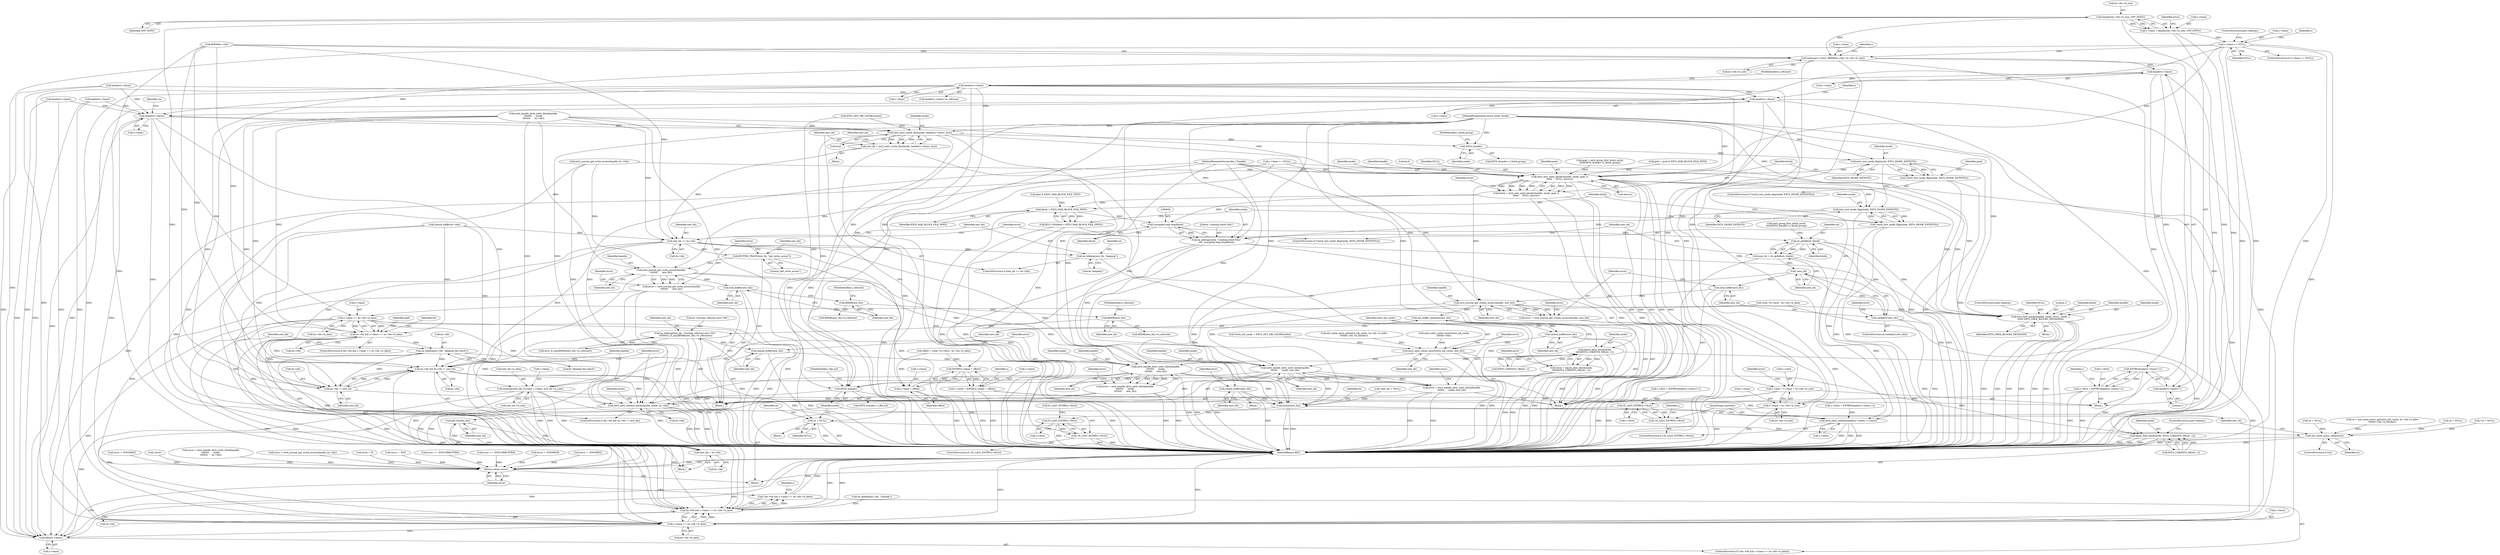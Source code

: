 digraph "0_linux_82939d7999dfc1f1998c4b1c12e2f19edbdff272_3@API" {
"1000312" [label="(Call,kmalloc(bs->bh->b_size, GFP_NOFS))"];
"1000308" [label="(Call,s->base = kmalloc(bs->bh->b_size, GFP_NOFS))"];
"1000324" [label="(Call,s->base == NULL)"];
"1000330" [label="(Call,memcpy(s->base, BHDR(bs->bh), bs->bh->b_size))"];
"1000349" [label="(Call,header(s->base))"];
"1000347" [label="(Call,ENTRY(header(s->base)+1))"];
"1000343" [label="(Call,s->first = ENTRY(header(s->base)+1))"];
"1000484" [label="(Call,IS_LAST_ENTRY(s->first))"];
"1000483" [label="(Call,!IS_LAST_ENTRY(s->first))"];
"1000499" [label="(Call,IS_LAST_ENTRY(s->first))"];
"1000498" [label="(Call,!IS_LAST_ENTRY(s->first))"];
"1000348" [label="(Call,header(s->base)+1)"];
"1000356" [label="(Call,header(s->base))"];
"1000367" [label="(Call,ENTRY(s->base + offset))"];
"1000363" [label="(Call,s->here = ENTRY(s->base + offset))"];
"1000488" [label="(Call,ext4_xattr_rehash(header(s->base), s->here))"];
"1000368" [label="(Call,s->base + offset)"];
"1000373" [label="(Call,s->end = s->base + bs->bh->b_size)"];
"1000377" [label="(Call,s->base + bs->bh->b_size)"];
"1000489" [label="(Call,header(s->base))"];
"1000508" [label="(Call,header(s->base))"];
"1000506" [label="(Call,ext4_xattr_cache_find(inode, header(s->base), &ce))"];
"1000504" [label="(Call,new_bh = ext4_xattr_cache_find(inode, header(s->base), &ce))"];
"1000518" [label="(Call,new_bh == bs->bh)"];
"1000523" [label="(Call,ea_bdebug(new_bh, \"keeping\"))"];
"1000539" [label="(Call,BUFFER_TRACE(new_bh, \"get_write_access\"))"];
"1000544" [label="(Call,ext4_journal_get_write_access(handle,\n\t\t\t\t\t\t\t\t      new_bh))"];
"1000542" [label="(Call,error = ext4_journal_get_write_access(handle,\n\t\t\t\t\t\t\t\t      new_bh))"];
"1000783" [label="(Return,return error;)"];
"1000550" [label="(Call,lock_buffer(new_bh))"];
"1000555" [label="(Call,BHDR(new_bh))"];
"1000564" [label="(Call,BHDR(new_bh))"];
"1000559" [label="(Call,ea_bdebug(new_bh, \"reusing; refcount now=%d\",\n \t\t\t\t\tle32_to_cpu(BHDR(new_bh)->h_refcount)))"];
"1000567" [label="(Call,unlock_buffer(new_bh))"];
"1000571" [label="(Call,ext4_handle_dirty_xattr_block(handle,\n\t\t\t\t\t\t\t\t      inode,\n\t\t\t\t\t\t\t\t      new_bh))"];
"1000569" [label="(Call,error = ext4_handle_dirty_xattr_block(handle,\n\t\t\t\t\t\t\t\t      inode,\n\t\t\t\t\t\t\t\t      new_bh))"];
"1000729" [label="(Call,EXT4_I(inode))"];
"1000748" [label="(Call,ext4_xattr_release_block(handle, inode, bs->bh))"];
"1000766" [label="(Call,bs->bh && s->base == bs->bh->b_data)"];
"1000765" [label="(Call,!(bs->bh && s->base == bs->bh->b_data))"];
"1000762" [label="(Call,brelse(new_bh))"];
"1000786" [label="(Call,dquot_free_block(inode, EXT4_C2B(EXT4_SB(sb), 1)))"];
"1000739" [label="(Call,bs->bh && bs->bh != new_bh)"];
"1000743" [label="(Call,bs->bh != new_bh)"];
"1000530" [label="(Call,dquot_alloc_block(inode,\n\t\t\t\t\t\tEXT4_C2B(EXT4_SB(sb), 1)))"];
"1000528" [label="(Call,error = dquot_alloc_block(inode,\n\t\t\t\t\t\tEXT4_C2B(EXT4_SB(sb), 1)))"];
"1000620" [label="(Call,EXT4_I(inode))"];
"1000625" [label="(Call,ext4_test_inode_flag(inode, EXT4_INODE_EXTENTS))"];
"1000624" [label="(Call,!(ext4_test_inode_flag(inode, EXT4_INODE_EXTENTS)))"];
"1000635" [label="(Call,ext4_new_meta_blocks(handle, inode, goal, 0,\n\t\t\t\t\t\t     NULL, &error))"];
"1000633" [label="(Call,block = ext4_new_meta_blocks(handle, inode, goal, 0,\n\t\t\t\t\t\t     NULL, &error))"];
"1000652" [label="(Call,block > EXT4_MAX_BLOCK_FILE_PHYS)"];
"1000651" [label="(Call,BUG_ON(block > EXT4_MAX_BLOCK_FILE_PHYS))"];
"1000658" [label="(Call,(unsigned long long)block)"];
"1000655" [label="(Call,ea_idebug(inode, \"creating block %llu\",\n\t\t\t\t  (unsigned long long)block))"];
"1000676" [label="(Call,ext4_free_blocks(handle, inode, NULL, block, 1,\n\t\t\t\t\t\t EXT4_FREE_BLOCKS_METADATA))"];
"1000720" [label="(Call,ext4_handle_dirty_xattr_block(handle,\n\t\t\t\t\t\t\t      inode, new_bh))"];
"1000718" [label="(Call,error = ext4_handle_dirty_xattr_block(handle,\n\t\t\t\t\t\t\t      inode, new_bh))"];
"1000663" [label="(Call,sb_getblk(sb, block))"];
"1000661" [label="(Call,new_bh = sb_getblk(sb, block))"];
"1000668" [label="(Call,!new_bh)"];
"1000667" [label="(Call,unlikely(!new_bh))"];
"1000684" [label="(Call,lock_buffer(new_bh))"];
"1000688" [label="(Call,ext4_journal_get_create_access(handle, new_bh))"];
"1000686" [label="(Call,error = ext4_journal_get_create_access(handle, new_bh))"];
"1000694" [label="(Call,unlock_buffer(new_bh))"];
"1000711" [label="(Call,set_buffer_uptodate(new_bh))"];
"1000713" [label="(Call,unlock_buffer(new_bh))"];
"1000715" [label="(Call,ext4_xattr_cache_insert(ext4_mb_cache, new_bh))"];
"1000648" [label="(Call,ext4_test_inode_flag(inode, EXT4_INODE_EXTENTS))"];
"1000647" [label="(Call,!(ext4_test_inode_flag(inode, EXT4_INODE_EXTENTS)))"];
"1000589" [label="(Call,s->base == bs->bh->b_data)"];
"1000585" [label="(Call,bs->bh && s->base == bs->bh->b_data)"];
"1000599" [label="(Call,ea_bdebug(bs->bh, \"keeping this block\"))"];
"1000604" [label="(Call,new_bh = bs->bh)"];
"1000609" [label="(Call,get_bh(new_bh))"];
"1000701" [label="(Call,memcpy(new_bh->b_data, s->base, new_bh->b_size))"];
"1000770" [label="(Call,s->base == bs->bh->b_data)"];
"1000779" [label="(Call,kfree(s->base))"];
"1000580" [label="(Call,ce = NULL)"];
"1000760" [label="(Call,mb_cache_entry_release(ce))"];
"1000637" [label="(Identifier,inode)"];
"1000661" [label="(Call,new_bh = sb_getblk(sb, block))"];
"1000739" [label="(Call,bs->bh && bs->bh != new_bh)"];
"1000730" [label="(Identifier,inode)"];
"1000573" [label="(Identifier,inode)"];
"1000570" [label="(Identifier,error)"];
"1000600" [label="(Call,bs->bh)"];
"1000765" [label="(Call,!(bs->bh && s->base == bs->bh->b_data))"];
"1000668" [label="(Call,!new_bh)"];
"1000744" [label="(Call,bs->bh)"];
"1000609" [label="(Call,get_bh(new_bh))"];
"1000369" [label="(Call,s->base)"];
"1000110" [label="(MethodParameterIn,handle_t *handle)"];
"1000701" [label="(Call,memcpy(new_bh->b_data, s->base, new_bh->b_size))"];
"1000615" [label="(Call,goal = ext4_group_first_block_no(sb,\n\t\t\t\t\t\tEXT4_I(inode)->i_block_group))"];
"1000499" [label="(Call,IS_LAST_ENTRY(s->first))"];
"1000664" [label="(Identifier,sb)"];
"1000556" [label="(Identifier,new_bh)"];
"1000373" [label="(Call,s->end = s->base + bs->bh->b_size)"];
"1000605" [label="(Identifier,new_bh)"];
"1000320" [label="(Identifier,error)"];
"1000345" [label="(Identifier,s)"];
"1000542" [label="(Call,error = ext4_journal_get_write_access(handle,\n\t\t\t\t\t\t\t\t      new_bh))"];
"1000328" [label="(Identifier,NULL)"];
"1000767" [label="(Call,bs->bh)"];
"1000656" [label="(Identifier,inode)"];
"1000665" [label="(Identifier,block)"];
"1000667" [label="(Call,unlikely(!new_bh))"];
"1000714" [label="(Identifier,new_bh)"];
"1000562" [label="(Call,le32_to_cpu(BHDR(new_bh)->h_refcount))"];
"1000630" [label="(Call,goal & EXT4_MAX_BLOCK_FILE_PHYS)"];
"1000779" [label="(Call,kfree(s->base))"];
"1000397" [label="(Call,error = -ENOMEM)"];
"1000593" [label="(Call,bs->bh->b_data)"];
"1000543" [label="(Identifier,error)"];
"1000509" [label="(Call,s->base)"];
"1000679" [label="(Identifier,NULL)"];
"1000625" [label="(Call,ext4_test_inode_flag(inode, EXT4_INODE_EXTENTS))"];
"1000497" [label="(ControlStructure,if (!IS_LAST_ENTRY(s->first)))"];
"1000584" [label="(ControlStructure,if (bs->bh && s->base == bs->bh->b_data))"];
"1000357" [label="(Call,s->base)"];
"1000569" [label="(Call,error = ext4_handle_dirty_xattr_block(handle,\n\t\t\t\t\t\t\t\t      inode,\n\t\t\t\t\t\t\t\t      new_bh))"];
"1000788" [label="(Call,EXT4_C2B(EXT4_SB(sb), 1))"];
"1000663" [label="(Call,sb_getblk(sb, block))"];
"1000377" [label="(Call,s->base + bs->bh->b_size)"];
"1000687" [label="(Identifier,error)"];
"1000770" [label="(Call,s->base == bs->bh->b_data)"];
"1000628" [label="(Call,goal = goal & EXT4_MAX_BLOCK_FILE_PHYS)"];
"1000557" [label="(FieldIdentifier,h_refcount)"];
"1000334" [label="(Call,BHDR(bs->bh))"];
"1000374" [label="(Call,s->end)"];
"1000186" [label="(Call,ext4_journal_get_write_access(handle, bs->bh))"];
"1000276" [label="(Block,)"];
"1000568" [label="(Identifier,new_bh)"];
"1000646" [label="(ControlStructure,if (!(ext4_test_inode_flag(inode, EXT4_INODE_EXTENTS))))"];
"1000708" [label="(Call,new_bh->b_size)"];
"1000555" [label="(Call,BHDR(new_bh))"];
"1000705" [label="(Call,s->base)"];
"1000363" [label="(Call,s->here = ENTRY(s->base + offset))"];
"1000572" [label="(Identifier,handle)"];
"1000329" [label="(ControlStructure,goto cleanup;)"];
"1000784" [label="(Identifier,error)"];
"1000525" [label="(Literal,\"keeping\")"];
"1000690" [label="(Identifier,new_bh)"];
"1000498" [label="(Call,!IS_LAST_ENTRY(s->first))"];
"1000718" [label="(Call,error = ext4_handle_dirty_xattr_block(handle,\n\t\t\t\t\t\t\t      inode, new_bh))"];
"1000621" [label="(Identifier,inode)"];
"1000114" [label="(Block,)"];
"1000350" [label="(Call,s->base)"];
"1000482" [label="(ControlStructure,if (!IS_LAST_ENTRY(s->first)))"];
"1000375" [label="(Identifier,s)"];
"1000743" [label="(Call,bs->bh != new_bh)"];
"1000167" [label="(Call,mb_cache_entry_get(ext4_mb_cache, bs->bh->b_bdev,\n\t\t\t\t\tbs->bh->b_blocknr))"];
"1000660" [label="(Identifier,block)"];
"1000532" [label="(Call,EXT4_C2B(EXT4_SB(sb), 1))"];
"1000488" [label="(Call,ext4_xattr_rehash(header(s->base), s->here))"];
"1000539" [label="(Call,BUFFER_TRACE(new_bh, \"get_write_access\"))"];
"1000529" [label="(Identifier,error)"];
"1000723" [label="(Identifier,new_bh)"];
"1000300" [label="(Call,ce = NULL)"];
"1000571" [label="(Call,ext4_handle_dirty_xattr_block(handle,\n\t\t\t\t\t\t\t\t      inode,\n\t\t\t\t\t\t\t\t      new_bh))"];
"1000368" [label="(Call,s->base + offset)"];
"1000761" [label="(Identifier,ce)"];
"1000579" [label="(Identifier,ce)"];
"1000581" [label="(Identifier,ce)"];
"1000731" [label="(FieldIdentifier,i_file_acl)"];
"1000624" [label="(Call,!(ext4_test_inode_flag(inode, EXT4_INODE_EXTENTS)))"];
"1000676" [label="(Call,ext4_free_blocks(handle, inode, NULL, block, 1,\n\t\t\t\t\t\t EXT4_FREE_BLOCKS_METADATA))"];
"1000751" [label="(Call,bs->bh)"];
"1000783" [label="(Return,return error;)"];
"1000550" [label="(Call,lock_buffer(new_bh))"];
"1000512" [label="(Call,&ce)"];
"1000548" [label="(Identifier,error)"];
"1000589" [label="(Call,s->base == bs->bh->b_data)"];
"1000647" [label="(Call,!(ext4_test_inode_flag(inode, EXT4_INODE_EXTENTS)))"];
"1000758" [label="(ControlStructure,if (ce))"];
"1000523" [label="(Call,ea_bdebug(new_bh, \"keeping\"))"];
"1000689" [label="(Identifier,handle)"];
"1000565" [label="(Identifier,new_bh)"];
"1000633" [label="(Call,block = ext4_new_meta_blocks(handle, inode, goal, 0,\n\t\t\t\t\t\t     NULL, &error))"];
"1000617" [label="(Call,ext4_group_first_block_no(sb,\n\t\t\t\t\t\tEXT4_I(inode)->i_block_group))"];
"1000496" [label="(JumpTarget,inserted:)"];
"1000747" [label="(Identifier,new_bh)"];
"1000657" [label="(Literal,\"creating block %llu\")"];
"1000527" [label="(Block,)"];
"1000561" [label="(Literal,\"reusing; refcount now=%d\")"];
"1000367" [label="(Call,ENTRY(s->base + offset))"];
"1000599" [label="(Call,ea_bdebug(bs->bh, \"keeping this block\"))"];
"1000491" [label="(Identifier,s)"];
"1000682" [label="(Identifier,EXT4_FREE_BLOCKS_METADATA)"];
"1000551" [label="(Identifier,new_bh)"];
"1000681" [label="(Literal,1)"];
"1000768" [label="(Identifier,bs)"];
"1000612" [label="(Block,)"];
"1000717" [label="(Identifier,new_bh)"];
"1000711" [label="(Call,set_buffer_uptodate(new_bh))"];
"1000493" [label="(Call,s->here)"];
"1000323" [label="(ControlStructure,if (s->base == NULL))"];
"1000622" [label="(FieldIdentifier,i_block_group)"];
"1000353" [label="(Literal,1)"];
"1000658" [label="(Call,(unsigned long long)block)"];
"1000655" [label="(Call,ea_idebug(inode, \"creating block %llu\",\n\t\t\t\t  (unsigned long long)block))"];
"1000517" [label="(ControlStructure,if (new_bh == bs->bh))"];
"1000560" [label="(Identifier,new_bh)"];
"1000680" [label="(Identifier,block)"];
"1000754" [label="(Call,error = 0)"];
"1000590" [label="(Call,s->base)"];
"1000697" [label="(Identifier,error)"];
"1000348" [label="(Call,header(s->base)+1)"];
"1000641" [label="(Call,&error)"];
"1000358" [label="(Identifier,s)"];
"1000635" [label="(Call,ext4_new_meta_blocks(handle, inode, goal, 0,\n\t\t\t\t\t\t     NULL, &error))"];
"1000566" [label="(FieldIdentifier,h_refcount)"];
"1000494" [label="(Identifier,s)"];
"1000250" [label="(Call,unlock_buffer(bs->bh))"];
"1000629" [label="(Identifier,goal)"];
"1000802" [label="(MethodReturn,RET)"];
"1000238" [label="(Call,header(s->base))"];
"1000619" [label="(Call,EXT4_I(inode)->i_block_group)"];
"1000165" [label="(Call,ce = mb_cache_entry_get(ext4_mb_cache, bs->bh->b_bdev,\n\t\t\t\t\tbs->bh->b_blocknr))"];
"1000696" [label="(Call,error = -EIO)"];
"1000729" [label="(Call,EXT4_I(inode))"];
"1000606" [label="(Call,bs->bh)"];
"1000755" [label="(Identifier,error)"];
"1000255" [label="(Call,error == -EFSCORRUPTED)"];
"1000786" [label="(Call,dquot_free_block(inode, EXT4_C2B(EXT4_SB(sb), 1)))"];
"1000567" [label="(Call,unlock_buffer(new_bh))"];
"1000692" [label="(Identifier,error)"];
"1000585" [label="(Call,bs->bh && s->base == bs->bh->b_data)"];
"1000695" [label="(Identifier,new_bh)"];
"1000474" [label="(Call,error == -EFSCORRUPTED)"];
"1000554" [label="(Call,BHDR(new_bh)->h_refcount)"];
"1000649" [label="(Identifier,inode)"];
"1000662" [label="(Identifier,new_bh)"];
"1000774" [label="(Call,bs->bh->b_data)"];
"1000601" [label="(Identifier,bs)"];
"1000780" [label="(Call,s->base)"];
"1000787" [label="(Identifier,inode)"];
"1000694" [label="(Call,unlock_buffer(new_bh))"];
"1000688" [label="(Call,ext4_journal_get_create_access(handle, new_bh))"];
"1000677" [label="(Identifier,handle)"];
"1000344" [label="(Call,s->first)"];
"1000763" [label="(Identifier,new_bh)"];
"1000693" [label="(Block,)"];
"1000670" [label="(Block,)"];
"1000372" [label="(Identifier,offset)"];
"1000616" [label="(Identifier,goal)"];
"1000280" [label="(Call,(char *)s->here - bs->bh->b_data)"];
"1000678" [label="(Identifier,inode)"];
"1000738" [label="(ControlStructure,if (bs->bh && bs->bh != new_bh))"];
"1000721" [label="(Identifier,handle)"];
"1000666" [label="(ControlStructure,if (unlikely(!new_bh)))"];
"1000330" [label="(Call,memcpy(s->base, BHDR(bs->bh), bs->bh->b_size))"];
"1000446" [label="(Call,s->here = ENTRY(header(s->base)+1))"];
"1000325" [label="(Call,s->base)"];
"1000485" [label="(Call,s->first)"];
"1000506" [label="(Call,ext4_xattr_cache_find(inode, header(s->base), &ce))"];
"1000515" [label="(Identifier,new_bh)"];
"1000508" [label="(Call,header(s->base))"];
"1000122" [label="(Call,*new_bh = NULL)"];
"1000402" [label="(Call,s->base == NULL)"];
"1000610" [label="(Identifier,new_bh)"];
"1000604" [label="(Call,new_bh = bs->bh)"];
"1000520" [label="(Call,bs->bh)"];
"1000503" [label="(Block,)"];
"1000518" [label="(Call,new_bh == bs->bh)"];
"1000233" [label="(Call,IS_LAST_ENTRY(s->first))"];
"1000748" [label="(Call,ext4_xattr_release_block(handle, inode, bs->bh))"];
"1000541" [label="(Literal,\"get_write_access\")"];
"1000544" [label="(Call,ext4_journal_get_write_access(handle,\n\t\t\t\t\t\t\t\t      new_bh))"];
"1000750" [label="(Identifier,inode)"];
"1000265" [label="(Call,ext4_handle_dirty_xattr_block(handle,\n\t\t\t\t\t\t\t\t      inode,\n\t\t\t\t\t\t\t\t      bs->bh))"];
"1000563" [label="(Call,BHDR(new_bh)->h_refcount)"];
"1000636" [label="(Identifier,handle)"];
"1000546" [label="(Identifier,new_bh)"];
"1000620" [label="(Call,EXT4_I(inode))"];
"1000740" [label="(Call,bs->bh)"];
"1000712" [label="(Identifier,new_bh)"];
"1000719" [label="(Identifier,error)"];
"1000530" [label="(Call,dquot_alloc_block(inode,\n\t\t\t\t\t\tEXT4_C2B(EXT4_SB(sb), 1)))"];
"1000356" [label="(Call,header(s->base))"];
"1000716" [label="(Identifier,ext4_mb_cache)"];
"1000381" [label="(Call,bs->bh->b_size)"];
"1000634" [label="(Identifier,block)"];
"1000507" [label="(Identifier,inode)"];
"1000319" [label="(Call,error = -ENOMEM)"];
"1000564" [label="(Call,BHDR(new_bh))"];
"1000586" [label="(Call,bs->bh)"];
"1000343" [label="(Call,s->first = ENTRY(header(s->base)+1))"];
"1000639" [label="(Literal,0)"];
"1000640" [label="(Identifier,NULL)"];
"1000715" [label="(Call,ext4_xattr_cache_insert(ext4_mb_cache, new_bh))"];
"1000338" [label="(Call,bs->bh->b_size)"];
"1000347" [label="(Call,ENTRY(header(s->base)+1))"];
"1000349" [label="(Call,header(s->base))"];
"1000580" [label="(Call,ce = NULL)"];
"1000490" [label="(Call,s->base)"];
"1000469" [label="(Identifier,error)"];
"1000781" [label="(Identifier,s)"];
"1000728" [label="(Call,EXT4_I(inode)->i_file_acl)"];
"1000623" [label="(ControlStructure,if (!(ext4_test_inode_flag(inode, EXT4_INODE_EXTENTS))))"];
"1000653" [label="(Identifier,block)"];
"1000574" [label="(Identifier,new_bh)"];
"1000672" [label="(Identifier,error)"];
"1000683" [label="(ControlStructure,goto cleanup;)"];
"1000519" [label="(Identifier,new_bh)"];
"1000214" [label="(Call,ce = NULL)"];
"1000312" [label="(Call,kmalloc(bs->bh->b_size, GFP_NOFS))"];
"1000331" [label="(Call,s->base)"];
"1000531" [label="(Identifier,inode)"];
"1000598" [label="(Block,)"];
"1000201" [label="(Call,header(s->base))"];
"1000713" [label="(Call,unlock_buffer(new_bh))"];
"1000671" [label="(Call,error = -ENOMEM)"];
"1000309" [label="(Call,s->base)"];
"1000702" [label="(Call,new_bh->b_data)"];
"1000524" [label="(Identifier,new_bh)"];
"1000245" [label="(Call,ext4_xattr_cache_insert(ext4_mb_cache,\n\t\t\t\t\tbs->bh))"];
"1000261" [label="(Call,!error)"];
"1000528" [label="(Call,error = dquot_alloc_block(inode,\n\t\t\t\t\t\tEXT4_C2B(EXT4_SB(sb), 1)))"];
"1000650" [label="(Identifier,EXT4_INODE_EXTENTS)"];
"1000749" [label="(Identifier,handle)"];
"1000318" [label="(Identifier,GFP_NOFS)"];
"1000559" [label="(Call,ea_bdebug(new_bh, \"reusing; refcount now=%d\",\n \t\t\t\t\tle32_to_cpu(BHDR(new_bh)->h_refcount)))"];
"1000278" [label="(Call,offset = (char *)s->here - bs->bh->b_data)"];
"1000489" [label="(Call,header(s->base))"];
"1000764" [label="(ControlStructure,if (!(bs->bh && s->base == bs->bh->b_data)))"];
"1000638" [label="(Identifier,goal)"];
"1000603" [label="(Literal,\"keeping this block\")"];
"1000516" [label="(Block,)"];
"1000504" [label="(Call,new_bh = ext4_xattr_cache_find(inode, header(s->base), &ce))"];
"1000651" [label="(Call,BUG_ON(block > EXT4_MAX_BLOCK_FILE_PHYS))"];
"1000686" [label="(Call,error = ext4_journal_get_create_access(handle, new_bh))"];
"1000364" [label="(Call,s->here)"];
"1000483" [label="(Call,!IS_LAST_ENTRY(s->first))"];
"1000360" [label="(FieldIdentifier,h_refcount)"];
"1000685" [label="(Identifier,new_bh)"];
"1000627" [label="(Identifier,EXT4_INODE_EXTENTS)"];
"1000355" [label="(Call,header(s->base)->h_refcount)"];
"1000654" [label="(Identifier,EXT4_MAX_BLOCK_FILE_PHYS)"];
"1000537" [label="(Identifier,error)"];
"1000720" [label="(Call,ext4_handle_dirty_xattr_block(handle,\n\t\t\t\t\t\t\t      inode, new_bh))"];
"1000545" [label="(Identifier,handle)"];
"1000378" [label="(Call,s->base)"];
"1000313" [label="(Call,bs->bh->b_size)"];
"1000792" [label="(ControlStructure,goto cleanup;)"];
"1000308" [label="(Call,s->base = kmalloc(bs->bh->b_size, GFP_NOFS))"];
"1000324" [label="(Call,s->base == NULL)"];
"1000435" [label="(Call,s->first = ENTRY(header(s->base)+1))"];
"1000684" [label="(Call,lock_buffer(new_bh))"];
"1000143" [label="(Call,EXT4_GET_MB_CACHE(inode))"];
"1000725" [label="(Identifier,error)"];
"1000669" [label="(Identifier,new_bh)"];
"1000760" [label="(Call,mb_cache_entry_release(ce))"];
"1000648" [label="(Call,ext4_test_inode_flag(inode, EXT4_INODE_EXTENTS))"];
"1000540" [label="(Identifier,new_bh)"];
"1000505" [label="(Identifier,new_bh)"];
"1000332" [label="(Identifier,s)"];
"1000644" [label="(Identifier,error)"];
"1000141" [label="(Call,*ext4_mb_cache = EXT4_GET_MB_CACHE(inode))"];
"1000303" [label="(Call,ea_bdebug(bs->bh, \"cloning\"))"];
"1000500" [label="(Call,s->first)"];
"1000766" [label="(Call,bs->bh && s->base == bs->bh->b_data)"];
"1000263" [label="(Call,error = ext4_handle_dirty_xattr_block(handle,\n\t\t\t\t\t\t\t\t      inode,\n\t\t\t\t\t\t\t\t      bs->bh))"];
"1000184" [label="(Call,error = ext4_journal_get_write_access(handle, bs->bh))"];
"1000133" [label="(Call,*ce = NULL)"];
"1000484" [label="(Call,IS_LAST_ENTRY(s->first))"];
"1000762" [label="(Call,brelse(new_bh))"];
"1000576" [label="(Identifier,error)"];
"1000626" [label="(Identifier,inode)"];
"1000722" [label="(Identifier,inode)"];
"1000771" [label="(Call,s->base)"];
"1000513" [label="(Identifier,ce)"];
"1000111" [label="(MethodParameterIn,struct inode *inode)"];
"1000452" [label="(Call,header(s->base))"];
"1000652" [label="(Call,block > EXT4_MAX_BLOCK_FILE_PHYS)"];
"1000582" [label="(Identifier,NULL)"];
"1000312" -> "1000308"  [label="AST: "];
"1000312" -> "1000318"  [label="CFG: "];
"1000313" -> "1000312"  [label="AST: "];
"1000318" -> "1000312"  [label="AST: "];
"1000308" -> "1000312"  [label="CFG: "];
"1000312" -> "1000802"  [label="DDG: "];
"1000312" -> "1000802"  [label="DDG: "];
"1000312" -> "1000308"  [label="DDG: "];
"1000312" -> "1000308"  [label="DDG: "];
"1000312" -> "1000330"  [label="DDG: "];
"1000308" -> "1000276"  [label="AST: "];
"1000309" -> "1000308"  [label="AST: "];
"1000320" -> "1000308"  [label="CFG: "];
"1000308" -> "1000802"  [label="DDG: "];
"1000308" -> "1000324"  [label="DDG: "];
"1000324" -> "1000323"  [label="AST: "];
"1000324" -> "1000328"  [label="CFG: "];
"1000325" -> "1000324"  [label="AST: "];
"1000328" -> "1000324"  [label="AST: "];
"1000329" -> "1000324"  [label="CFG: "];
"1000332" -> "1000324"  [label="CFG: "];
"1000324" -> "1000802"  [label="DDG: "];
"1000324" -> "1000802"  [label="DDG: "];
"1000324" -> "1000802"  [label="DDG: "];
"1000324" -> "1000330"  [label="DDG: "];
"1000324" -> "1000580"  [label="DDG: "];
"1000324" -> "1000635"  [label="DDG: "];
"1000324" -> "1000770"  [label="DDG: "];
"1000324" -> "1000779"  [label="DDG: "];
"1000330" -> "1000276"  [label="AST: "];
"1000330" -> "1000338"  [label="CFG: "];
"1000331" -> "1000330"  [label="AST: "];
"1000334" -> "1000330"  [label="AST: "];
"1000338" -> "1000330"  [label="AST: "];
"1000345" -> "1000330"  [label="CFG: "];
"1000330" -> "1000802"  [label="DDG: "];
"1000330" -> "1000802"  [label="DDG: "];
"1000334" -> "1000330"  [label="DDG: "];
"1000330" -> "1000349"  [label="DDG: "];
"1000330" -> "1000373"  [label="DDG: "];
"1000330" -> "1000377"  [label="DDG: "];
"1000349" -> "1000348"  [label="AST: "];
"1000349" -> "1000350"  [label="CFG: "];
"1000350" -> "1000349"  [label="AST: "];
"1000353" -> "1000349"  [label="CFG: "];
"1000349" -> "1000347"  [label="DDG: "];
"1000349" -> "1000348"  [label="DDG: "];
"1000349" -> "1000356"  [label="DDG: "];
"1000347" -> "1000343"  [label="AST: "];
"1000347" -> "1000348"  [label="CFG: "];
"1000348" -> "1000347"  [label="AST: "];
"1000343" -> "1000347"  [label="CFG: "];
"1000347" -> "1000802"  [label="DDG: "];
"1000347" -> "1000343"  [label="DDG: "];
"1000343" -> "1000276"  [label="AST: "];
"1000344" -> "1000343"  [label="AST: "];
"1000358" -> "1000343"  [label="CFG: "];
"1000343" -> "1000802"  [label="DDG: "];
"1000343" -> "1000802"  [label="DDG: "];
"1000343" -> "1000484"  [label="DDG: "];
"1000484" -> "1000483"  [label="AST: "];
"1000484" -> "1000485"  [label="CFG: "];
"1000485" -> "1000484"  [label="AST: "];
"1000483" -> "1000484"  [label="CFG: "];
"1000484" -> "1000483"  [label="DDG: "];
"1000435" -> "1000484"  [label="DDG: "];
"1000484" -> "1000499"  [label="DDG: "];
"1000483" -> "1000482"  [label="AST: "];
"1000491" -> "1000483"  [label="CFG: "];
"1000496" -> "1000483"  [label="CFG: "];
"1000499" -> "1000498"  [label="AST: "];
"1000499" -> "1000500"  [label="CFG: "];
"1000500" -> "1000499"  [label="AST: "];
"1000498" -> "1000499"  [label="CFG: "];
"1000499" -> "1000802"  [label="DDG: "];
"1000499" -> "1000498"  [label="DDG: "];
"1000233" -> "1000499"  [label="DDG: "];
"1000498" -> "1000497"  [label="AST: "];
"1000505" -> "1000498"  [label="CFG: "];
"1000730" -> "1000498"  [label="CFG: "];
"1000498" -> "1000802"  [label="DDG: "];
"1000498" -> "1000802"  [label="DDG: "];
"1000348" -> "1000353"  [label="CFG: "];
"1000353" -> "1000348"  [label="AST: "];
"1000356" -> "1000355"  [label="AST: "];
"1000356" -> "1000357"  [label="CFG: "];
"1000357" -> "1000356"  [label="AST: "];
"1000360" -> "1000356"  [label="CFG: "];
"1000356" -> "1000367"  [label="DDG: "];
"1000356" -> "1000368"  [label="DDG: "];
"1000356" -> "1000373"  [label="DDG: "];
"1000356" -> "1000377"  [label="DDG: "];
"1000356" -> "1000489"  [label="DDG: "];
"1000356" -> "1000508"  [label="DDG: "];
"1000356" -> "1000770"  [label="DDG: "];
"1000356" -> "1000779"  [label="DDG: "];
"1000367" -> "1000363"  [label="AST: "];
"1000367" -> "1000368"  [label="CFG: "];
"1000368" -> "1000367"  [label="AST: "];
"1000363" -> "1000367"  [label="CFG: "];
"1000367" -> "1000802"  [label="DDG: "];
"1000367" -> "1000363"  [label="DDG: "];
"1000278" -> "1000367"  [label="DDG: "];
"1000363" -> "1000276"  [label="AST: "];
"1000364" -> "1000363"  [label="AST: "];
"1000375" -> "1000363"  [label="CFG: "];
"1000363" -> "1000802"  [label="DDG: "];
"1000363" -> "1000802"  [label="DDG: "];
"1000363" -> "1000488"  [label="DDG: "];
"1000488" -> "1000482"  [label="AST: "];
"1000488" -> "1000493"  [label="CFG: "];
"1000489" -> "1000488"  [label="AST: "];
"1000493" -> "1000488"  [label="AST: "];
"1000496" -> "1000488"  [label="CFG: "];
"1000488" -> "1000802"  [label="DDG: "];
"1000488" -> "1000802"  [label="DDG: "];
"1000488" -> "1000802"  [label="DDG: "];
"1000489" -> "1000488"  [label="DDG: "];
"1000446" -> "1000488"  [label="DDG: "];
"1000368" -> "1000372"  [label="CFG: "];
"1000369" -> "1000368"  [label="AST: "];
"1000372" -> "1000368"  [label="AST: "];
"1000368" -> "1000802"  [label="DDG: "];
"1000278" -> "1000368"  [label="DDG: "];
"1000373" -> "1000276"  [label="AST: "];
"1000373" -> "1000377"  [label="CFG: "];
"1000374" -> "1000373"  [label="AST: "];
"1000377" -> "1000373"  [label="AST: "];
"1000469" -> "1000373"  [label="CFG: "];
"1000373" -> "1000802"  [label="DDG: "];
"1000373" -> "1000802"  [label="DDG: "];
"1000377" -> "1000381"  [label="CFG: "];
"1000378" -> "1000377"  [label="AST: "];
"1000381" -> "1000377"  [label="AST: "];
"1000377" -> "1000802"  [label="DDG: "];
"1000377" -> "1000802"  [label="DDG: "];
"1000489" -> "1000490"  [label="CFG: "];
"1000490" -> "1000489"  [label="AST: "];
"1000494" -> "1000489"  [label="CFG: "];
"1000489" -> "1000802"  [label="DDG: "];
"1000452" -> "1000489"  [label="DDG: "];
"1000489" -> "1000508"  [label="DDG: "];
"1000489" -> "1000770"  [label="DDG: "];
"1000489" -> "1000779"  [label="DDG: "];
"1000508" -> "1000506"  [label="AST: "];
"1000508" -> "1000509"  [label="CFG: "];
"1000509" -> "1000508"  [label="AST: "];
"1000513" -> "1000508"  [label="CFG: "];
"1000508" -> "1000802"  [label="DDG: "];
"1000508" -> "1000506"  [label="DDG: "];
"1000238" -> "1000508"  [label="DDG: "];
"1000201" -> "1000508"  [label="DDG: "];
"1000452" -> "1000508"  [label="DDG: "];
"1000508" -> "1000589"  [label="DDG: "];
"1000508" -> "1000701"  [label="DDG: "];
"1000508" -> "1000770"  [label="DDG: "];
"1000508" -> "1000779"  [label="DDG: "];
"1000506" -> "1000504"  [label="AST: "];
"1000506" -> "1000512"  [label="CFG: "];
"1000507" -> "1000506"  [label="AST: "];
"1000512" -> "1000506"  [label="AST: "];
"1000504" -> "1000506"  [label="CFG: "];
"1000506" -> "1000802"  [label="DDG: "];
"1000506" -> "1000802"  [label="DDG: "];
"1000506" -> "1000504"  [label="DDG: "];
"1000506" -> "1000504"  [label="DDG: "];
"1000506" -> "1000504"  [label="DDG: "];
"1000143" -> "1000506"  [label="DDG: "];
"1000265" -> "1000506"  [label="DDG: "];
"1000111" -> "1000506"  [label="DDG: "];
"1000506" -> "1000530"  [label="DDG: "];
"1000506" -> "1000620"  [label="DDG: "];
"1000506" -> "1000729"  [label="DDG: "];
"1000504" -> "1000503"  [label="AST: "];
"1000505" -> "1000504"  [label="AST: "];
"1000515" -> "1000504"  [label="CFG: "];
"1000504" -> "1000802"  [label="DDG: "];
"1000504" -> "1000518"  [label="DDG: "];
"1000504" -> "1000762"  [label="DDG: "];
"1000518" -> "1000517"  [label="AST: "];
"1000518" -> "1000520"  [label="CFG: "];
"1000519" -> "1000518"  [label="AST: "];
"1000520" -> "1000518"  [label="AST: "];
"1000524" -> "1000518"  [label="CFG: "];
"1000529" -> "1000518"  [label="CFG: "];
"1000518" -> "1000802"  [label="DDG: "];
"1000250" -> "1000518"  [label="DDG: "];
"1000265" -> "1000518"  [label="DDG: "];
"1000334" -> "1000518"  [label="DDG: "];
"1000518" -> "1000523"  [label="DDG: "];
"1000518" -> "1000539"  [label="DDG: "];
"1000518" -> "1000739"  [label="DDG: "];
"1000518" -> "1000743"  [label="DDG: "];
"1000518" -> "1000762"  [label="DDG: "];
"1000518" -> "1000766"  [label="DDG: "];
"1000523" -> "1000517"  [label="AST: "];
"1000523" -> "1000525"  [label="CFG: "];
"1000524" -> "1000523"  [label="AST: "];
"1000525" -> "1000523"  [label="AST: "];
"1000579" -> "1000523"  [label="CFG: "];
"1000523" -> "1000802"  [label="DDG: "];
"1000539" -> "1000527"  [label="AST: "];
"1000539" -> "1000541"  [label="CFG: "];
"1000540" -> "1000539"  [label="AST: "];
"1000541" -> "1000539"  [label="AST: "];
"1000543" -> "1000539"  [label="CFG: "];
"1000539" -> "1000802"  [label="DDG: "];
"1000539" -> "1000544"  [label="DDG: "];
"1000544" -> "1000542"  [label="AST: "];
"1000544" -> "1000546"  [label="CFG: "];
"1000545" -> "1000544"  [label="AST: "];
"1000546" -> "1000544"  [label="AST: "];
"1000542" -> "1000544"  [label="CFG: "];
"1000544" -> "1000802"  [label="DDG: "];
"1000544" -> "1000542"  [label="DDG: "];
"1000544" -> "1000542"  [label="DDG: "];
"1000186" -> "1000544"  [label="DDG: "];
"1000265" -> "1000544"  [label="DDG: "];
"1000110" -> "1000544"  [label="DDG: "];
"1000544" -> "1000550"  [label="DDG: "];
"1000544" -> "1000571"  [label="DDG: "];
"1000544" -> "1000762"  [label="DDG: "];
"1000542" -> "1000527"  [label="AST: "];
"1000543" -> "1000542"  [label="AST: "];
"1000548" -> "1000542"  [label="CFG: "];
"1000542" -> "1000802"  [label="DDG: "];
"1000542" -> "1000802"  [label="DDG: "];
"1000542" -> "1000783"  [label="DDG: "];
"1000783" -> "1000114"  [label="AST: "];
"1000783" -> "1000784"  [label="CFG: "];
"1000784" -> "1000783"  [label="AST: "];
"1000802" -> "1000783"  [label="CFG: "];
"1000783" -> "1000802"  [label="DDG: "];
"1000784" -> "1000783"  [label="DDG: "];
"1000696" -> "1000783"  [label="DDG: "];
"1000184" -> "1000783"  [label="DDG: "];
"1000397" -> "1000783"  [label="DDG: "];
"1000754" -> "1000783"  [label="DDG: "];
"1000671" -> "1000783"  [label="DDG: "];
"1000263" -> "1000783"  [label="DDG: "];
"1000474" -> "1000783"  [label="DDG: "];
"1000261" -> "1000783"  [label="DDG: "];
"1000569" -> "1000783"  [label="DDG: "];
"1000528" -> "1000783"  [label="DDG: "];
"1000718" -> "1000783"  [label="DDG: "];
"1000319" -> "1000783"  [label="DDG: "];
"1000255" -> "1000783"  [label="DDG: "];
"1000550" -> "1000527"  [label="AST: "];
"1000550" -> "1000551"  [label="CFG: "];
"1000551" -> "1000550"  [label="AST: "];
"1000556" -> "1000550"  [label="CFG: "];
"1000550" -> "1000802"  [label="DDG: "];
"1000550" -> "1000555"  [label="DDG: "];
"1000555" -> "1000554"  [label="AST: "];
"1000555" -> "1000556"  [label="CFG: "];
"1000556" -> "1000555"  [label="AST: "];
"1000557" -> "1000555"  [label="CFG: "];
"1000555" -> "1000564"  [label="DDG: "];
"1000564" -> "1000563"  [label="AST: "];
"1000564" -> "1000565"  [label="CFG: "];
"1000565" -> "1000564"  [label="AST: "];
"1000566" -> "1000564"  [label="CFG: "];
"1000564" -> "1000559"  [label="DDG: "];
"1000559" -> "1000527"  [label="AST: "];
"1000559" -> "1000562"  [label="CFG: "];
"1000560" -> "1000559"  [label="AST: "];
"1000561" -> "1000559"  [label="AST: "];
"1000562" -> "1000559"  [label="AST: "];
"1000568" -> "1000559"  [label="CFG: "];
"1000559" -> "1000802"  [label="DDG: "];
"1000559" -> "1000802"  [label="DDG: "];
"1000562" -> "1000559"  [label="DDG: "];
"1000559" -> "1000567"  [label="DDG: "];
"1000567" -> "1000527"  [label="AST: "];
"1000567" -> "1000568"  [label="CFG: "];
"1000568" -> "1000567"  [label="AST: "];
"1000570" -> "1000567"  [label="CFG: "];
"1000567" -> "1000802"  [label="DDG: "];
"1000567" -> "1000571"  [label="DDG: "];
"1000571" -> "1000569"  [label="AST: "];
"1000571" -> "1000574"  [label="CFG: "];
"1000572" -> "1000571"  [label="AST: "];
"1000573" -> "1000571"  [label="AST: "];
"1000574" -> "1000571"  [label="AST: "];
"1000569" -> "1000571"  [label="CFG: "];
"1000571" -> "1000802"  [label="DDG: "];
"1000571" -> "1000569"  [label="DDG: "];
"1000571" -> "1000569"  [label="DDG: "];
"1000571" -> "1000569"  [label="DDG: "];
"1000110" -> "1000571"  [label="DDG: "];
"1000530" -> "1000571"  [label="DDG: "];
"1000111" -> "1000571"  [label="DDG: "];
"1000571" -> "1000729"  [label="DDG: "];
"1000571" -> "1000748"  [label="DDG: "];
"1000571" -> "1000762"  [label="DDG: "];
"1000571" -> "1000786"  [label="DDG: "];
"1000569" -> "1000527"  [label="AST: "];
"1000570" -> "1000569"  [label="AST: "];
"1000576" -> "1000569"  [label="CFG: "];
"1000569" -> "1000802"  [label="DDG: "];
"1000569" -> "1000802"  [label="DDG: "];
"1000729" -> "1000728"  [label="AST: "];
"1000729" -> "1000730"  [label="CFG: "];
"1000730" -> "1000729"  [label="AST: "];
"1000731" -> "1000729"  [label="CFG: "];
"1000729" -> "1000802"  [label="DDG: "];
"1000720" -> "1000729"  [label="DDG: "];
"1000143" -> "1000729"  [label="DDG: "];
"1000265" -> "1000729"  [label="DDG: "];
"1000111" -> "1000729"  [label="DDG: "];
"1000729" -> "1000748"  [label="DDG: "];
"1000748" -> "1000738"  [label="AST: "];
"1000748" -> "1000751"  [label="CFG: "];
"1000749" -> "1000748"  [label="AST: "];
"1000750" -> "1000748"  [label="AST: "];
"1000751" -> "1000748"  [label="AST: "];
"1000755" -> "1000748"  [label="CFG: "];
"1000748" -> "1000802"  [label="DDG: "];
"1000748" -> "1000802"  [label="DDG: "];
"1000748" -> "1000802"  [label="DDG: "];
"1000186" -> "1000748"  [label="DDG: "];
"1000720" -> "1000748"  [label="DDG: "];
"1000265" -> "1000748"  [label="DDG: "];
"1000110" -> "1000748"  [label="DDG: "];
"1000111" -> "1000748"  [label="DDG: "];
"1000739" -> "1000748"  [label="DDG: "];
"1000748" -> "1000766"  [label="DDG: "];
"1000766" -> "1000765"  [label="AST: "];
"1000766" -> "1000767"  [label="CFG: "];
"1000766" -> "1000770"  [label="CFG: "];
"1000767" -> "1000766"  [label="AST: "];
"1000770" -> "1000766"  [label="AST: "];
"1000765" -> "1000766"  [label="CFG: "];
"1000766" -> "1000802"  [label="DDG: "];
"1000766" -> "1000802"  [label="DDG: "];
"1000766" -> "1000765"  [label="DDG: "];
"1000766" -> "1000765"  [label="DDG: "];
"1000186" -> "1000766"  [label="DDG: "];
"1000250" -> "1000766"  [label="DDG: "];
"1000303" -> "1000766"  [label="DDG: "];
"1000265" -> "1000766"  [label="DDG: "];
"1000585" -> "1000766"  [label="DDG: "];
"1000585" -> "1000766"  [label="DDG: "];
"1000739" -> "1000766"  [label="DDG: "];
"1000334" -> "1000766"  [label="DDG: "];
"1000770" -> "1000766"  [label="DDG: "];
"1000770" -> "1000766"  [label="DDG: "];
"1000765" -> "1000764"  [label="AST: "];
"1000781" -> "1000765"  [label="CFG: "];
"1000784" -> "1000765"  [label="CFG: "];
"1000765" -> "1000802"  [label="DDG: "];
"1000765" -> "1000802"  [label="DDG: "];
"1000762" -> "1000114"  [label="AST: "];
"1000762" -> "1000763"  [label="CFG: "];
"1000763" -> "1000762"  [label="AST: "];
"1000768" -> "1000762"  [label="CFG: "];
"1000762" -> "1000802"  [label="DDG: "];
"1000762" -> "1000802"  [label="DDG: "];
"1000694" -> "1000762"  [label="DDG: "];
"1000743" -> "1000762"  [label="DDG: "];
"1000668" -> "1000762"  [label="DDG: "];
"1000720" -> "1000762"  [label="DDG: "];
"1000122" -> "1000762"  [label="DDG: "];
"1000786" -> "1000114"  [label="AST: "];
"1000786" -> "1000788"  [label="CFG: "];
"1000787" -> "1000786"  [label="AST: "];
"1000788" -> "1000786"  [label="AST: "];
"1000792" -> "1000786"  [label="CFG: "];
"1000786" -> "1000802"  [label="DDG: "];
"1000786" -> "1000802"  [label="DDG: "];
"1000786" -> "1000802"  [label="DDG: "];
"1000530" -> "1000786"  [label="DDG: "];
"1000111" -> "1000786"  [label="DDG: "];
"1000788" -> "1000786"  [label="DDG: "];
"1000788" -> "1000786"  [label="DDG: "];
"1000739" -> "1000738"  [label="AST: "];
"1000739" -> "1000740"  [label="CFG: "];
"1000739" -> "1000743"  [label="CFG: "];
"1000740" -> "1000739"  [label="AST: "];
"1000743" -> "1000739"  [label="AST: "];
"1000749" -> "1000739"  [label="CFG: "];
"1000755" -> "1000739"  [label="CFG: "];
"1000739" -> "1000802"  [label="DDG: "];
"1000739" -> "1000802"  [label="DDG: "];
"1000250" -> "1000739"  [label="DDG: "];
"1000743" -> "1000739"  [label="DDG: "];
"1000743" -> "1000739"  [label="DDG: "];
"1000265" -> "1000739"  [label="DDG: "];
"1000585" -> "1000739"  [label="DDG: "];
"1000334" -> "1000739"  [label="DDG: "];
"1000599" -> "1000739"  [label="DDG: "];
"1000743" -> "1000747"  [label="CFG: "];
"1000744" -> "1000743"  [label="AST: "];
"1000747" -> "1000743"  [label="AST: "];
"1000250" -> "1000743"  [label="DDG: "];
"1000265" -> "1000743"  [label="DDG: "];
"1000585" -> "1000743"  [label="DDG: "];
"1000334" -> "1000743"  [label="DDG: "];
"1000599" -> "1000743"  [label="DDG: "];
"1000530" -> "1000528"  [label="AST: "];
"1000530" -> "1000532"  [label="CFG: "];
"1000531" -> "1000530"  [label="AST: "];
"1000532" -> "1000530"  [label="AST: "];
"1000528" -> "1000530"  [label="CFG: "];
"1000530" -> "1000802"  [label="DDG: "];
"1000530" -> "1000802"  [label="DDG: "];
"1000530" -> "1000528"  [label="DDG: "];
"1000530" -> "1000528"  [label="DDG: "];
"1000111" -> "1000530"  [label="DDG: "];
"1000532" -> "1000530"  [label="DDG: "];
"1000532" -> "1000530"  [label="DDG: "];
"1000528" -> "1000527"  [label="AST: "];
"1000529" -> "1000528"  [label="AST: "];
"1000537" -> "1000528"  [label="CFG: "];
"1000528" -> "1000802"  [label="DDG: "];
"1000528" -> "1000802"  [label="DDG: "];
"1000620" -> "1000619"  [label="AST: "];
"1000620" -> "1000621"  [label="CFG: "];
"1000621" -> "1000620"  [label="AST: "];
"1000622" -> "1000620"  [label="CFG: "];
"1000111" -> "1000620"  [label="DDG: "];
"1000620" -> "1000625"  [label="DDG: "];
"1000625" -> "1000624"  [label="AST: "];
"1000625" -> "1000627"  [label="CFG: "];
"1000626" -> "1000625"  [label="AST: "];
"1000627" -> "1000625"  [label="AST: "];
"1000624" -> "1000625"  [label="CFG: "];
"1000625" -> "1000802"  [label="DDG: "];
"1000625" -> "1000624"  [label="DDG: "];
"1000625" -> "1000624"  [label="DDG: "];
"1000111" -> "1000625"  [label="DDG: "];
"1000625" -> "1000635"  [label="DDG: "];
"1000625" -> "1000648"  [label="DDG: "];
"1000624" -> "1000623"  [label="AST: "];
"1000629" -> "1000624"  [label="CFG: "];
"1000634" -> "1000624"  [label="CFG: "];
"1000624" -> "1000802"  [label="DDG: "];
"1000624" -> "1000802"  [label="DDG: "];
"1000635" -> "1000633"  [label="AST: "];
"1000635" -> "1000641"  [label="CFG: "];
"1000636" -> "1000635"  [label="AST: "];
"1000637" -> "1000635"  [label="AST: "];
"1000638" -> "1000635"  [label="AST: "];
"1000639" -> "1000635"  [label="AST: "];
"1000640" -> "1000635"  [label="AST: "];
"1000641" -> "1000635"  [label="AST: "];
"1000633" -> "1000635"  [label="CFG: "];
"1000635" -> "1000802"  [label="DDG: "];
"1000635" -> "1000802"  [label="DDG: "];
"1000635" -> "1000802"  [label="DDG: "];
"1000635" -> "1000802"  [label="DDG: "];
"1000635" -> "1000802"  [label="DDG: "];
"1000635" -> "1000633"  [label="DDG: "];
"1000635" -> "1000633"  [label="DDG: "];
"1000635" -> "1000633"  [label="DDG: "];
"1000635" -> "1000633"  [label="DDG: "];
"1000635" -> "1000633"  [label="DDG: "];
"1000635" -> "1000633"  [label="DDG: "];
"1000186" -> "1000635"  [label="DDG: "];
"1000265" -> "1000635"  [label="DDG: "];
"1000110" -> "1000635"  [label="DDG: "];
"1000111" -> "1000635"  [label="DDG: "];
"1000628" -> "1000635"  [label="DDG: "];
"1000615" -> "1000635"  [label="DDG: "];
"1000402" -> "1000635"  [label="DDG: "];
"1000635" -> "1000648"  [label="DDG: "];
"1000635" -> "1000676"  [label="DDG: "];
"1000635" -> "1000676"  [label="DDG: "];
"1000635" -> "1000688"  [label="DDG: "];
"1000633" -> "1000612"  [label="AST: "];
"1000634" -> "1000633"  [label="AST: "];
"1000644" -> "1000633"  [label="CFG: "];
"1000633" -> "1000802"  [label="DDG: "];
"1000633" -> "1000802"  [label="DDG: "];
"1000633" -> "1000652"  [label="DDG: "];
"1000633" -> "1000658"  [label="DDG: "];
"1000652" -> "1000651"  [label="AST: "];
"1000652" -> "1000654"  [label="CFG: "];
"1000653" -> "1000652"  [label="AST: "];
"1000654" -> "1000652"  [label="AST: "];
"1000651" -> "1000652"  [label="CFG: "];
"1000652" -> "1000802"  [label="DDG: "];
"1000652" -> "1000651"  [label="DDG: "];
"1000652" -> "1000651"  [label="DDG: "];
"1000630" -> "1000652"  [label="DDG: "];
"1000652" -> "1000658"  [label="DDG: "];
"1000651" -> "1000646"  [label="AST: "];
"1000656" -> "1000651"  [label="CFG: "];
"1000651" -> "1000802"  [label="DDG: "];
"1000651" -> "1000802"  [label="DDG: "];
"1000658" -> "1000655"  [label="AST: "];
"1000658" -> "1000660"  [label="CFG: "];
"1000659" -> "1000658"  [label="AST: "];
"1000660" -> "1000658"  [label="AST: "];
"1000655" -> "1000658"  [label="CFG: "];
"1000658" -> "1000655"  [label="DDG: "];
"1000658" -> "1000663"  [label="DDG: "];
"1000655" -> "1000612"  [label="AST: "];
"1000656" -> "1000655"  [label="AST: "];
"1000657" -> "1000655"  [label="AST: "];
"1000662" -> "1000655"  [label="CFG: "];
"1000655" -> "1000802"  [label="DDG: "];
"1000655" -> "1000802"  [label="DDG: "];
"1000648" -> "1000655"  [label="DDG: "];
"1000111" -> "1000655"  [label="DDG: "];
"1000655" -> "1000676"  [label="DDG: "];
"1000655" -> "1000720"  [label="DDG: "];
"1000676" -> "1000670"  [label="AST: "];
"1000676" -> "1000682"  [label="CFG: "];
"1000677" -> "1000676"  [label="AST: "];
"1000678" -> "1000676"  [label="AST: "];
"1000679" -> "1000676"  [label="AST: "];
"1000680" -> "1000676"  [label="AST: "];
"1000681" -> "1000676"  [label="AST: "];
"1000682" -> "1000676"  [label="AST: "];
"1000683" -> "1000676"  [label="CFG: "];
"1000676" -> "1000802"  [label="DDG: "];
"1000676" -> "1000802"  [label="DDG: "];
"1000676" -> "1000802"  [label="DDG: "];
"1000676" -> "1000802"  [label="DDG: "];
"1000676" -> "1000802"  [label="DDG: "];
"1000676" -> "1000802"  [label="DDG: "];
"1000688" -> "1000676"  [label="DDG: "];
"1000110" -> "1000676"  [label="DDG: "];
"1000111" -> "1000676"  [label="DDG: "];
"1000663" -> "1000676"  [label="DDG: "];
"1000720" -> "1000718"  [label="AST: "];
"1000720" -> "1000723"  [label="CFG: "];
"1000721" -> "1000720"  [label="AST: "];
"1000722" -> "1000720"  [label="AST: "];
"1000723" -> "1000720"  [label="AST: "];
"1000718" -> "1000720"  [label="CFG: "];
"1000720" -> "1000802"  [label="DDG: "];
"1000720" -> "1000802"  [label="DDG: "];
"1000720" -> "1000718"  [label="DDG: "];
"1000720" -> "1000718"  [label="DDG: "];
"1000720" -> "1000718"  [label="DDG: "];
"1000688" -> "1000720"  [label="DDG: "];
"1000110" -> "1000720"  [label="DDG: "];
"1000111" -> "1000720"  [label="DDG: "];
"1000715" -> "1000720"  [label="DDG: "];
"1000718" -> "1000612"  [label="AST: "];
"1000719" -> "1000718"  [label="AST: "];
"1000725" -> "1000718"  [label="CFG: "];
"1000718" -> "1000802"  [label="DDG: "];
"1000718" -> "1000802"  [label="DDG: "];
"1000663" -> "1000661"  [label="AST: "];
"1000663" -> "1000665"  [label="CFG: "];
"1000664" -> "1000663"  [label="AST: "];
"1000665" -> "1000663"  [label="AST: "];
"1000661" -> "1000663"  [label="CFG: "];
"1000663" -> "1000802"  [label="DDG: "];
"1000663" -> "1000802"  [label="DDG: "];
"1000663" -> "1000661"  [label="DDG: "];
"1000663" -> "1000661"  [label="DDG: "];
"1000617" -> "1000663"  [label="DDG: "];
"1000661" -> "1000612"  [label="AST: "];
"1000662" -> "1000661"  [label="AST: "];
"1000669" -> "1000661"  [label="CFG: "];
"1000661" -> "1000802"  [label="DDG: "];
"1000661" -> "1000668"  [label="DDG: "];
"1000668" -> "1000667"  [label="AST: "];
"1000668" -> "1000669"  [label="CFG: "];
"1000669" -> "1000668"  [label="AST: "];
"1000667" -> "1000668"  [label="CFG: "];
"1000668" -> "1000667"  [label="DDG: "];
"1000668" -> "1000684"  [label="DDG: "];
"1000667" -> "1000666"  [label="AST: "];
"1000672" -> "1000667"  [label="CFG: "];
"1000685" -> "1000667"  [label="CFG: "];
"1000667" -> "1000802"  [label="DDG: "];
"1000667" -> "1000802"  [label="DDG: "];
"1000684" -> "1000612"  [label="AST: "];
"1000684" -> "1000685"  [label="CFG: "];
"1000685" -> "1000684"  [label="AST: "];
"1000687" -> "1000684"  [label="CFG: "];
"1000684" -> "1000802"  [label="DDG: "];
"1000684" -> "1000688"  [label="DDG: "];
"1000688" -> "1000686"  [label="AST: "];
"1000688" -> "1000690"  [label="CFG: "];
"1000689" -> "1000688"  [label="AST: "];
"1000690" -> "1000688"  [label="AST: "];
"1000686" -> "1000688"  [label="CFG: "];
"1000688" -> "1000686"  [label="DDG: "];
"1000688" -> "1000686"  [label="DDG: "];
"1000110" -> "1000688"  [label="DDG: "];
"1000688" -> "1000694"  [label="DDG: "];
"1000688" -> "1000711"  [label="DDG: "];
"1000686" -> "1000612"  [label="AST: "];
"1000687" -> "1000686"  [label="AST: "];
"1000692" -> "1000686"  [label="CFG: "];
"1000686" -> "1000802"  [label="DDG: "];
"1000694" -> "1000693"  [label="AST: "];
"1000694" -> "1000695"  [label="CFG: "];
"1000695" -> "1000694"  [label="AST: "];
"1000697" -> "1000694"  [label="CFG: "];
"1000694" -> "1000802"  [label="DDG: "];
"1000711" -> "1000612"  [label="AST: "];
"1000711" -> "1000712"  [label="CFG: "];
"1000712" -> "1000711"  [label="AST: "];
"1000714" -> "1000711"  [label="CFG: "];
"1000711" -> "1000802"  [label="DDG: "];
"1000711" -> "1000713"  [label="DDG: "];
"1000713" -> "1000612"  [label="AST: "];
"1000713" -> "1000714"  [label="CFG: "];
"1000714" -> "1000713"  [label="AST: "];
"1000716" -> "1000713"  [label="CFG: "];
"1000713" -> "1000802"  [label="DDG: "];
"1000713" -> "1000715"  [label="DDG: "];
"1000715" -> "1000612"  [label="AST: "];
"1000715" -> "1000717"  [label="CFG: "];
"1000716" -> "1000715"  [label="AST: "];
"1000717" -> "1000715"  [label="AST: "];
"1000719" -> "1000715"  [label="CFG: "];
"1000715" -> "1000802"  [label="DDG: "];
"1000715" -> "1000802"  [label="DDG: "];
"1000167" -> "1000715"  [label="DDG: "];
"1000141" -> "1000715"  [label="DDG: "];
"1000245" -> "1000715"  [label="DDG: "];
"1000648" -> "1000647"  [label="AST: "];
"1000648" -> "1000650"  [label="CFG: "];
"1000649" -> "1000648"  [label="AST: "];
"1000650" -> "1000648"  [label="AST: "];
"1000647" -> "1000648"  [label="CFG: "];
"1000648" -> "1000802"  [label="DDG: "];
"1000648" -> "1000647"  [label="DDG: "];
"1000648" -> "1000647"  [label="DDG: "];
"1000111" -> "1000648"  [label="DDG: "];
"1000647" -> "1000646"  [label="AST: "];
"1000653" -> "1000647"  [label="CFG: "];
"1000656" -> "1000647"  [label="CFG: "];
"1000647" -> "1000802"  [label="DDG: "];
"1000647" -> "1000802"  [label="DDG: "];
"1000589" -> "1000585"  [label="AST: "];
"1000589" -> "1000593"  [label="CFG: "];
"1000590" -> "1000589"  [label="AST: "];
"1000593" -> "1000589"  [label="AST: "];
"1000585" -> "1000589"  [label="CFG: "];
"1000589" -> "1000802"  [label="DDG: "];
"1000589" -> "1000802"  [label="DDG: "];
"1000589" -> "1000585"  [label="DDG: "];
"1000589" -> "1000585"  [label="DDG: "];
"1000280" -> "1000589"  [label="DDG: "];
"1000589" -> "1000701"  [label="DDG: "];
"1000589" -> "1000770"  [label="DDG: "];
"1000589" -> "1000770"  [label="DDG: "];
"1000589" -> "1000779"  [label="DDG: "];
"1000585" -> "1000584"  [label="AST: "];
"1000585" -> "1000586"  [label="CFG: "];
"1000586" -> "1000585"  [label="AST: "];
"1000601" -> "1000585"  [label="CFG: "];
"1000616" -> "1000585"  [label="CFG: "];
"1000250" -> "1000585"  [label="DDG: "];
"1000265" -> "1000585"  [label="DDG: "];
"1000334" -> "1000585"  [label="DDG: "];
"1000585" -> "1000599"  [label="DDG: "];
"1000599" -> "1000598"  [label="AST: "];
"1000599" -> "1000603"  [label="CFG: "];
"1000600" -> "1000599"  [label="AST: "];
"1000603" -> "1000599"  [label="AST: "];
"1000605" -> "1000599"  [label="CFG: "];
"1000599" -> "1000802"  [label="DDG: "];
"1000599" -> "1000604"  [label="DDG: "];
"1000604" -> "1000598"  [label="AST: "];
"1000604" -> "1000606"  [label="CFG: "];
"1000605" -> "1000604"  [label="AST: "];
"1000606" -> "1000604"  [label="AST: "];
"1000610" -> "1000604"  [label="CFG: "];
"1000604" -> "1000609"  [label="DDG: "];
"1000609" -> "1000598"  [label="AST: "];
"1000609" -> "1000610"  [label="CFG: "];
"1000610" -> "1000609"  [label="AST: "];
"1000730" -> "1000609"  [label="CFG: "];
"1000609" -> "1000802"  [label="DDG: "];
"1000701" -> "1000612"  [label="AST: "];
"1000701" -> "1000708"  [label="CFG: "];
"1000702" -> "1000701"  [label="AST: "];
"1000705" -> "1000701"  [label="AST: "];
"1000708" -> "1000701"  [label="AST: "];
"1000712" -> "1000701"  [label="CFG: "];
"1000701" -> "1000802"  [label="DDG: "];
"1000701" -> "1000802"  [label="DDG: "];
"1000701" -> "1000802"  [label="DDG: "];
"1000701" -> "1000802"  [label="DDG: "];
"1000701" -> "1000770"  [label="DDG: "];
"1000701" -> "1000779"  [label="DDG: "];
"1000770" -> "1000774"  [label="CFG: "];
"1000771" -> "1000770"  [label="AST: "];
"1000774" -> "1000770"  [label="AST: "];
"1000770" -> "1000802"  [label="DDG: "];
"1000770" -> "1000802"  [label="DDG: "];
"1000238" -> "1000770"  [label="DDG: "];
"1000402" -> "1000770"  [label="DDG: "];
"1000201" -> "1000770"  [label="DDG: "];
"1000452" -> "1000770"  [label="DDG: "];
"1000280" -> "1000770"  [label="DDG: "];
"1000770" -> "1000779"  [label="DDG: "];
"1000779" -> "1000764"  [label="AST: "];
"1000779" -> "1000780"  [label="CFG: "];
"1000780" -> "1000779"  [label="AST: "];
"1000784" -> "1000779"  [label="CFG: "];
"1000779" -> "1000802"  [label="DDG: "];
"1000779" -> "1000802"  [label="DDG: "];
"1000238" -> "1000779"  [label="DDG: "];
"1000402" -> "1000779"  [label="DDG: "];
"1000201" -> "1000779"  [label="DDG: "];
"1000452" -> "1000779"  [label="DDG: "];
"1000580" -> "1000516"  [label="AST: "];
"1000580" -> "1000582"  [label="CFG: "];
"1000581" -> "1000580"  [label="AST: "];
"1000582" -> "1000580"  [label="AST: "];
"1000730" -> "1000580"  [label="CFG: "];
"1000580" -> "1000802"  [label="DDG: "];
"1000580" -> "1000802"  [label="DDG: "];
"1000402" -> "1000580"  [label="DDG: "];
"1000580" -> "1000760"  [label="DDG: "];
"1000760" -> "1000758"  [label="AST: "];
"1000760" -> "1000761"  [label="CFG: "];
"1000761" -> "1000760"  [label="AST: "];
"1000763" -> "1000760"  [label="CFG: "];
"1000760" -> "1000802"  [label="DDG: "];
"1000760" -> "1000802"  [label="DDG: "];
"1000165" -> "1000760"  [label="DDG: "];
"1000133" -> "1000760"  [label="DDG: "];
"1000300" -> "1000760"  [label="DDG: "];
"1000214" -> "1000760"  [label="DDG: "];
}

